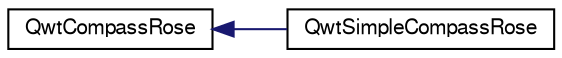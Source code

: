digraph G
{
  edge [fontname="FreeSans",fontsize="10",labelfontname="FreeSans",labelfontsize="10"];
  node [fontname="FreeSans",fontsize="10",shape=record];
  rankdir="LR";
  Node1 [label="QwtCompassRose",height=0.2,width=0.4,color="black", fillcolor="white", style="filled",URL="$class_qwt_compass_rose.html",tooltip="Abstract base class for a compass rose."];
  Node1 -> Node2 [dir="back",color="midnightblue",fontsize="10",style="solid",fontname="FreeSans"];
  Node2 [label="QwtSimpleCompassRose",height=0.2,width=0.4,color="black", fillcolor="white", style="filled",URL="$class_qwt_simple_compass_rose.html",tooltip="A simple rose for QwtCompass."];
}
